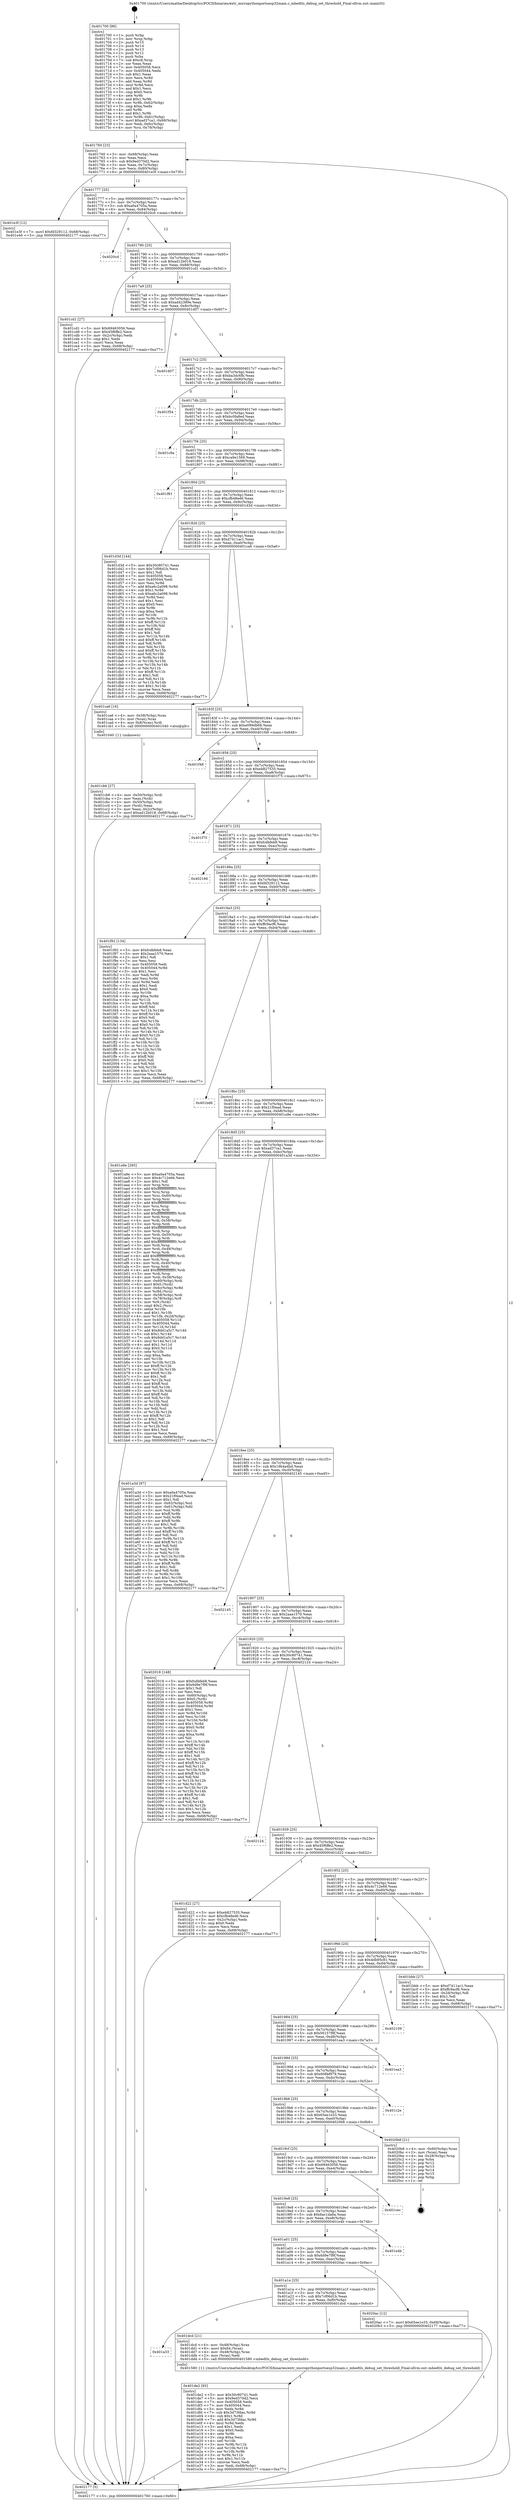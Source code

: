 digraph "0x401700" {
  label = "0x401700 (/mnt/c/Users/mathe/Desktop/tcc/POCII/binaries/extr_micropythonportsesp32main.c_mbedtls_debug_set_threshold_Final-ollvm.out::main(0))"
  labelloc = "t"
  node[shape=record]

  Entry [label="",width=0.3,height=0.3,shape=circle,fillcolor=black,style=filled]
  "0x401760" [label="{
     0x401760 [23]\l
     | [instrs]\l
     &nbsp;&nbsp;0x401760 \<+3\>: mov -0x68(%rbp),%eax\l
     &nbsp;&nbsp;0x401763 \<+2\>: mov %eax,%ecx\l
     &nbsp;&nbsp;0x401765 \<+6\>: sub $0x9ed370d2,%ecx\l
     &nbsp;&nbsp;0x40176b \<+3\>: mov %eax,-0x7c(%rbp)\l
     &nbsp;&nbsp;0x40176e \<+3\>: mov %ecx,-0x80(%rbp)\l
     &nbsp;&nbsp;0x401771 \<+6\>: je 0000000000401e3f \<main+0x73f\>\l
  }"]
  "0x401e3f" [label="{
     0x401e3f [12]\l
     | [instrs]\l
     &nbsp;&nbsp;0x401e3f \<+7\>: movl $0xfd329112,-0x68(%rbp)\l
     &nbsp;&nbsp;0x401e46 \<+5\>: jmp 0000000000402177 \<main+0xa77\>\l
  }"]
  "0x401777" [label="{
     0x401777 [25]\l
     | [instrs]\l
     &nbsp;&nbsp;0x401777 \<+5\>: jmp 000000000040177c \<main+0x7c\>\l
     &nbsp;&nbsp;0x40177c \<+3\>: mov -0x7c(%rbp),%eax\l
     &nbsp;&nbsp;0x40177f \<+5\>: sub $0xa0a4705a,%eax\l
     &nbsp;&nbsp;0x401784 \<+6\>: mov %eax,-0x84(%rbp)\l
     &nbsp;&nbsp;0x40178a \<+6\>: je 00000000004020cd \<main+0x9cd\>\l
  }"]
  Exit [label="",width=0.3,height=0.3,shape=circle,fillcolor=black,style=filled,peripheries=2]
  "0x4020cd" [label="{
     0x4020cd\l
  }", style=dashed]
  "0x401790" [label="{
     0x401790 [25]\l
     | [instrs]\l
     &nbsp;&nbsp;0x401790 \<+5\>: jmp 0000000000401795 \<main+0x95\>\l
     &nbsp;&nbsp;0x401795 \<+3\>: mov -0x7c(%rbp),%eax\l
     &nbsp;&nbsp;0x401798 \<+5\>: sub $0xad12b018,%eax\l
     &nbsp;&nbsp;0x40179d \<+6\>: mov %eax,-0x88(%rbp)\l
     &nbsp;&nbsp;0x4017a3 \<+6\>: je 0000000000401cd1 \<main+0x5d1\>\l
  }"]
  "0x401de2" [label="{
     0x401de2 [93]\l
     | [instrs]\l
     &nbsp;&nbsp;0x401de2 \<+5\>: mov $0x30c80741,%edi\l
     &nbsp;&nbsp;0x401de7 \<+5\>: mov $0x9ed370d2,%ecx\l
     &nbsp;&nbsp;0x401dec \<+7\>: mov 0x405058,%edx\l
     &nbsp;&nbsp;0x401df3 \<+7\>: mov 0x405044,%esi\l
     &nbsp;&nbsp;0x401dfa \<+3\>: mov %edx,%r8d\l
     &nbsp;&nbsp;0x401dfd \<+7\>: sub $0x3d73fdac,%r8d\l
     &nbsp;&nbsp;0x401e04 \<+4\>: sub $0x1,%r8d\l
     &nbsp;&nbsp;0x401e08 \<+7\>: add $0x3d73fdac,%r8d\l
     &nbsp;&nbsp;0x401e0f \<+4\>: imul %r8d,%edx\l
     &nbsp;&nbsp;0x401e13 \<+3\>: and $0x1,%edx\l
     &nbsp;&nbsp;0x401e16 \<+3\>: cmp $0x0,%edx\l
     &nbsp;&nbsp;0x401e19 \<+4\>: sete %r9b\l
     &nbsp;&nbsp;0x401e1d \<+3\>: cmp $0xa,%esi\l
     &nbsp;&nbsp;0x401e20 \<+4\>: setl %r10b\l
     &nbsp;&nbsp;0x401e24 \<+3\>: mov %r9b,%r11b\l
     &nbsp;&nbsp;0x401e27 \<+3\>: and %r10b,%r11b\l
     &nbsp;&nbsp;0x401e2a \<+3\>: xor %r10b,%r9b\l
     &nbsp;&nbsp;0x401e2d \<+3\>: or %r9b,%r11b\l
     &nbsp;&nbsp;0x401e30 \<+4\>: test $0x1,%r11b\l
     &nbsp;&nbsp;0x401e34 \<+3\>: cmovne %ecx,%edi\l
     &nbsp;&nbsp;0x401e37 \<+3\>: mov %edi,-0x68(%rbp)\l
     &nbsp;&nbsp;0x401e3a \<+5\>: jmp 0000000000402177 \<main+0xa77\>\l
  }"]
  "0x401cd1" [label="{
     0x401cd1 [27]\l
     | [instrs]\l
     &nbsp;&nbsp;0x401cd1 \<+5\>: mov $0x69463056,%eax\l
     &nbsp;&nbsp;0x401cd6 \<+5\>: mov $0x45f6ffe2,%ecx\l
     &nbsp;&nbsp;0x401cdb \<+3\>: mov -0x2c(%rbp),%edx\l
     &nbsp;&nbsp;0x401cde \<+3\>: cmp $0x1,%edx\l
     &nbsp;&nbsp;0x401ce1 \<+3\>: cmovl %ecx,%eax\l
     &nbsp;&nbsp;0x401ce4 \<+3\>: mov %eax,-0x68(%rbp)\l
     &nbsp;&nbsp;0x401ce7 \<+5\>: jmp 0000000000402177 \<main+0xa77\>\l
  }"]
  "0x4017a9" [label="{
     0x4017a9 [25]\l
     | [instrs]\l
     &nbsp;&nbsp;0x4017a9 \<+5\>: jmp 00000000004017ae \<main+0xae\>\l
     &nbsp;&nbsp;0x4017ae \<+3\>: mov -0x7c(%rbp),%eax\l
     &nbsp;&nbsp;0x4017b1 \<+5\>: sub $0xad42389e,%eax\l
     &nbsp;&nbsp;0x4017b6 \<+6\>: mov %eax,-0x8c(%rbp)\l
     &nbsp;&nbsp;0x4017bc \<+6\>: je 0000000000401d07 \<main+0x607\>\l
  }"]
  "0x401a33" [label="{
     0x401a33\l
  }", style=dashed]
  "0x401d07" [label="{
     0x401d07\l
  }", style=dashed]
  "0x4017c2" [label="{
     0x4017c2 [25]\l
     | [instrs]\l
     &nbsp;&nbsp;0x4017c2 \<+5\>: jmp 00000000004017c7 \<main+0xc7\>\l
     &nbsp;&nbsp;0x4017c7 \<+3\>: mov -0x7c(%rbp),%eax\l
     &nbsp;&nbsp;0x4017ca \<+5\>: sub $0xba3dc6fb,%eax\l
     &nbsp;&nbsp;0x4017cf \<+6\>: mov %eax,-0x90(%rbp)\l
     &nbsp;&nbsp;0x4017d5 \<+6\>: je 0000000000401f54 \<main+0x854\>\l
  }"]
  "0x401dcd" [label="{
     0x401dcd [21]\l
     | [instrs]\l
     &nbsp;&nbsp;0x401dcd \<+4\>: mov -0x48(%rbp),%rax\l
     &nbsp;&nbsp;0x401dd1 \<+6\>: movl $0x64,(%rax)\l
     &nbsp;&nbsp;0x401dd7 \<+4\>: mov -0x48(%rbp),%rax\l
     &nbsp;&nbsp;0x401ddb \<+2\>: mov (%rax),%edi\l
     &nbsp;&nbsp;0x401ddd \<+5\>: call 0000000000401580 \<mbedtls_debug_set_threshold\>\l
     | [calls]\l
     &nbsp;&nbsp;0x401580 \{1\} (/mnt/c/Users/mathe/Desktop/tcc/POCII/binaries/extr_micropythonportsesp32main.c_mbedtls_debug_set_threshold_Final-ollvm.out::mbedtls_debug_set_threshold)\l
  }"]
  "0x401f54" [label="{
     0x401f54\l
  }", style=dashed]
  "0x4017db" [label="{
     0x4017db [25]\l
     | [instrs]\l
     &nbsp;&nbsp;0x4017db \<+5\>: jmp 00000000004017e0 \<main+0xe0\>\l
     &nbsp;&nbsp;0x4017e0 \<+3\>: mov -0x7c(%rbp),%eax\l
     &nbsp;&nbsp;0x4017e3 \<+5\>: sub $0xbc0fa8ed,%eax\l
     &nbsp;&nbsp;0x4017e8 \<+6\>: mov %eax,-0x94(%rbp)\l
     &nbsp;&nbsp;0x4017ee \<+6\>: je 0000000000401c9a \<main+0x59a\>\l
  }"]
  "0x401a1a" [label="{
     0x401a1a [25]\l
     | [instrs]\l
     &nbsp;&nbsp;0x401a1a \<+5\>: jmp 0000000000401a1f \<main+0x31f\>\l
     &nbsp;&nbsp;0x401a1f \<+3\>: mov -0x7c(%rbp),%eax\l
     &nbsp;&nbsp;0x401a22 \<+5\>: sub $0x7cf06d1b,%eax\l
     &nbsp;&nbsp;0x401a27 \<+6\>: mov %eax,-0xf0(%rbp)\l
     &nbsp;&nbsp;0x401a2d \<+6\>: je 0000000000401dcd \<main+0x6cd\>\l
  }"]
  "0x401c9a" [label="{
     0x401c9a\l
  }", style=dashed]
  "0x4017f4" [label="{
     0x4017f4 [25]\l
     | [instrs]\l
     &nbsp;&nbsp;0x4017f4 \<+5\>: jmp 00000000004017f9 \<main+0xf9\>\l
     &nbsp;&nbsp;0x4017f9 \<+3\>: mov -0x7c(%rbp),%eax\l
     &nbsp;&nbsp;0x4017fc \<+5\>: sub $0xca9e1569,%eax\l
     &nbsp;&nbsp;0x401801 \<+6\>: mov %eax,-0x98(%rbp)\l
     &nbsp;&nbsp;0x401807 \<+6\>: je 0000000000401f81 \<main+0x881\>\l
  }"]
  "0x4020ac" [label="{
     0x4020ac [12]\l
     | [instrs]\l
     &nbsp;&nbsp;0x4020ac \<+7\>: movl $0x65ee1e33,-0x68(%rbp)\l
     &nbsp;&nbsp;0x4020b3 \<+5\>: jmp 0000000000402177 \<main+0xa77\>\l
  }"]
  "0x401f81" [label="{
     0x401f81\l
  }", style=dashed]
  "0x40180d" [label="{
     0x40180d [25]\l
     | [instrs]\l
     &nbsp;&nbsp;0x40180d \<+5\>: jmp 0000000000401812 \<main+0x112\>\l
     &nbsp;&nbsp;0x401812 \<+3\>: mov -0x7c(%rbp),%eax\l
     &nbsp;&nbsp;0x401815 \<+5\>: sub $0xcfb48ed6,%eax\l
     &nbsp;&nbsp;0x40181a \<+6\>: mov %eax,-0x9c(%rbp)\l
     &nbsp;&nbsp;0x401820 \<+6\>: je 0000000000401d3d \<main+0x63d\>\l
  }"]
  "0x401a01" [label="{
     0x401a01 [25]\l
     | [instrs]\l
     &nbsp;&nbsp;0x401a01 \<+5\>: jmp 0000000000401a06 \<main+0x306\>\l
     &nbsp;&nbsp;0x401a06 \<+3\>: mov -0x7c(%rbp),%eax\l
     &nbsp;&nbsp;0x401a09 \<+5\>: sub $0x6d9e7f9f,%eax\l
     &nbsp;&nbsp;0x401a0e \<+6\>: mov %eax,-0xec(%rbp)\l
     &nbsp;&nbsp;0x401a14 \<+6\>: je 00000000004020ac \<main+0x9ac\>\l
  }"]
  "0x401d3d" [label="{
     0x401d3d [144]\l
     | [instrs]\l
     &nbsp;&nbsp;0x401d3d \<+5\>: mov $0x30c80741,%eax\l
     &nbsp;&nbsp;0x401d42 \<+5\>: mov $0x7cf06d1b,%ecx\l
     &nbsp;&nbsp;0x401d47 \<+2\>: mov $0x1,%dl\l
     &nbsp;&nbsp;0x401d49 \<+7\>: mov 0x405058,%esi\l
     &nbsp;&nbsp;0x401d50 \<+7\>: mov 0x405044,%edi\l
     &nbsp;&nbsp;0x401d57 \<+3\>: mov %esi,%r8d\l
     &nbsp;&nbsp;0x401d5a \<+7\>: add $0xa6c2a098,%r8d\l
     &nbsp;&nbsp;0x401d61 \<+4\>: sub $0x1,%r8d\l
     &nbsp;&nbsp;0x401d65 \<+7\>: sub $0xa6c2a098,%r8d\l
     &nbsp;&nbsp;0x401d6c \<+4\>: imul %r8d,%esi\l
     &nbsp;&nbsp;0x401d70 \<+3\>: and $0x1,%esi\l
     &nbsp;&nbsp;0x401d73 \<+3\>: cmp $0x0,%esi\l
     &nbsp;&nbsp;0x401d76 \<+4\>: sete %r9b\l
     &nbsp;&nbsp;0x401d7a \<+3\>: cmp $0xa,%edi\l
     &nbsp;&nbsp;0x401d7d \<+4\>: setl %r10b\l
     &nbsp;&nbsp;0x401d81 \<+3\>: mov %r9b,%r11b\l
     &nbsp;&nbsp;0x401d84 \<+4\>: xor $0xff,%r11b\l
     &nbsp;&nbsp;0x401d88 \<+3\>: mov %r10b,%bl\l
     &nbsp;&nbsp;0x401d8b \<+3\>: xor $0xff,%bl\l
     &nbsp;&nbsp;0x401d8e \<+3\>: xor $0x1,%dl\l
     &nbsp;&nbsp;0x401d91 \<+3\>: mov %r11b,%r14b\l
     &nbsp;&nbsp;0x401d94 \<+4\>: and $0xff,%r14b\l
     &nbsp;&nbsp;0x401d98 \<+3\>: and %dl,%r9b\l
     &nbsp;&nbsp;0x401d9b \<+3\>: mov %bl,%r15b\l
     &nbsp;&nbsp;0x401d9e \<+4\>: and $0xff,%r15b\l
     &nbsp;&nbsp;0x401da2 \<+3\>: and %dl,%r10b\l
     &nbsp;&nbsp;0x401da5 \<+3\>: or %r9b,%r14b\l
     &nbsp;&nbsp;0x401da8 \<+3\>: or %r10b,%r15b\l
     &nbsp;&nbsp;0x401dab \<+3\>: xor %r15b,%r14b\l
     &nbsp;&nbsp;0x401dae \<+3\>: or %bl,%r11b\l
     &nbsp;&nbsp;0x401db1 \<+4\>: xor $0xff,%r11b\l
     &nbsp;&nbsp;0x401db5 \<+3\>: or $0x1,%dl\l
     &nbsp;&nbsp;0x401db8 \<+3\>: and %dl,%r11b\l
     &nbsp;&nbsp;0x401dbb \<+3\>: or %r11b,%r14b\l
     &nbsp;&nbsp;0x401dbe \<+4\>: test $0x1,%r14b\l
     &nbsp;&nbsp;0x401dc2 \<+3\>: cmovne %ecx,%eax\l
     &nbsp;&nbsp;0x401dc5 \<+3\>: mov %eax,-0x68(%rbp)\l
     &nbsp;&nbsp;0x401dc8 \<+5\>: jmp 0000000000402177 \<main+0xa77\>\l
  }"]
  "0x401826" [label="{
     0x401826 [25]\l
     | [instrs]\l
     &nbsp;&nbsp;0x401826 \<+5\>: jmp 000000000040182b \<main+0x12b\>\l
     &nbsp;&nbsp;0x40182b \<+3\>: mov -0x7c(%rbp),%eax\l
     &nbsp;&nbsp;0x40182e \<+5\>: sub $0xd7411ac1,%eax\l
     &nbsp;&nbsp;0x401833 \<+6\>: mov %eax,-0xa0(%rbp)\l
     &nbsp;&nbsp;0x401839 \<+6\>: je 0000000000401ca6 \<main+0x5a6\>\l
  }"]
  "0x401e4b" [label="{
     0x401e4b\l
  }", style=dashed]
  "0x401ca6" [label="{
     0x401ca6 [16]\l
     | [instrs]\l
     &nbsp;&nbsp;0x401ca6 \<+4\>: mov -0x58(%rbp),%rax\l
     &nbsp;&nbsp;0x401caa \<+3\>: mov (%rax),%rax\l
     &nbsp;&nbsp;0x401cad \<+4\>: mov 0x8(%rax),%rdi\l
     &nbsp;&nbsp;0x401cb1 \<+5\>: call 0000000000401040 \<atoi@plt\>\l
     | [calls]\l
     &nbsp;&nbsp;0x401040 \{1\} (unknown)\l
  }"]
  "0x40183f" [label="{
     0x40183f [25]\l
     | [instrs]\l
     &nbsp;&nbsp;0x40183f \<+5\>: jmp 0000000000401844 \<main+0x144\>\l
     &nbsp;&nbsp;0x401844 \<+3\>: mov -0x7c(%rbp),%eax\l
     &nbsp;&nbsp;0x401847 \<+5\>: sub $0xe099db68,%eax\l
     &nbsp;&nbsp;0x40184c \<+6\>: mov %eax,-0xa4(%rbp)\l
     &nbsp;&nbsp;0x401852 \<+6\>: je 0000000000401f48 \<main+0x848\>\l
  }"]
  "0x4019e8" [label="{
     0x4019e8 [25]\l
     | [instrs]\l
     &nbsp;&nbsp;0x4019e8 \<+5\>: jmp 00000000004019ed \<main+0x2ed\>\l
     &nbsp;&nbsp;0x4019ed \<+3\>: mov -0x7c(%rbp),%eax\l
     &nbsp;&nbsp;0x4019f0 \<+5\>: sub $0x6ac1da6a,%eax\l
     &nbsp;&nbsp;0x4019f5 \<+6\>: mov %eax,-0xe8(%rbp)\l
     &nbsp;&nbsp;0x4019fb \<+6\>: je 0000000000401e4b \<main+0x74b\>\l
  }"]
  "0x401f48" [label="{
     0x401f48\l
  }", style=dashed]
  "0x401858" [label="{
     0x401858 [25]\l
     | [instrs]\l
     &nbsp;&nbsp;0x401858 \<+5\>: jmp 000000000040185d \<main+0x15d\>\l
     &nbsp;&nbsp;0x40185d \<+3\>: mov -0x7c(%rbp),%eax\l
     &nbsp;&nbsp;0x401860 \<+5\>: sub $0xeb827535,%eax\l
     &nbsp;&nbsp;0x401865 \<+6\>: mov %eax,-0xa8(%rbp)\l
     &nbsp;&nbsp;0x40186b \<+6\>: je 0000000000401f75 \<main+0x875\>\l
  }"]
  "0x401cec" [label="{
     0x401cec\l
  }", style=dashed]
  "0x401f75" [label="{
     0x401f75\l
  }", style=dashed]
  "0x401871" [label="{
     0x401871 [25]\l
     | [instrs]\l
     &nbsp;&nbsp;0x401871 \<+5\>: jmp 0000000000401876 \<main+0x176\>\l
     &nbsp;&nbsp;0x401876 \<+3\>: mov -0x7c(%rbp),%eax\l
     &nbsp;&nbsp;0x401879 \<+5\>: sub $0xfcdbfeb8,%eax\l
     &nbsp;&nbsp;0x40187e \<+6\>: mov %eax,-0xac(%rbp)\l
     &nbsp;&nbsp;0x401884 \<+6\>: je 0000000000402166 \<main+0xa66\>\l
  }"]
  "0x4019cf" [label="{
     0x4019cf [25]\l
     | [instrs]\l
     &nbsp;&nbsp;0x4019cf \<+5\>: jmp 00000000004019d4 \<main+0x2d4\>\l
     &nbsp;&nbsp;0x4019d4 \<+3\>: mov -0x7c(%rbp),%eax\l
     &nbsp;&nbsp;0x4019d7 \<+5\>: sub $0x69463056,%eax\l
     &nbsp;&nbsp;0x4019dc \<+6\>: mov %eax,-0xe4(%rbp)\l
     &nbsp;&nbsp;0x4019e2 \<+6\>: je 0000000000401cec \<main+0x5ec\>\l
  }"]
  "0x402166" [label="{
     0x402166\l
  }", style=dashed]
  "0x40188a" [label="{
     0x40188a [25]\l
     | [instrs]\l
     &nbsp;&nbsp;0x40188a \<+5\>: jmp 000000000040188f \<main+0x18f\>\l
     &nbsp;&nbsp;0x40188f \<+3\>: mov -0x7c(%rbp),%eax\l
     &nbsp;&nbsp;0x401892 \<+5\>: sub $0xfd329112,%eax\l
     &nbsp;&nbsp;0x401897 \<+6\>: mov %eax,-0xb0(%rbp)\l
     &nbsp;&nbsp;0x40189d \<+6\>: je 0000000000401f92 \<main+0x892\>\l
  }"]
  "0x4020b8" [label="{
     0x4020b8 [21]\l
     | [instrs]\l
     &nbsp;&nbsp;0x4020b8 \<+4\>: mov -0x60(%rbp),%rax\l
     &nbsp;&nbsp;0x4020bc \<+2\>: mov (%rax),%eax\l
     &nbsp;&nbsp;0x4020be \<+4\>: lea -0x28(%rbp),%rsp\l
     &nbsp;&nbsp;0x4020c2 \<+1\>: pop %rbx\l
     &nbsp;&nbsp;0x4020c3 \<+2\>: pop %r12\l
     &nbsp;&nbsp;0x4020c5 \<+2\>: pop %r13\l
     &nbsp;&nbsp;0x4020c7 \<+2\>: pop %r14\l
     &nbsp;&nbsp;0x4020c9 \<+2\>: pop %r15\l
     &nbsp;&nbsp;0x4020cb \<+1\>: pop %rbp\l
     &nbsp;&nbsp;0x4020cc \<+1\>: ret\l
  }"]
  "0x401f92" [label="{
     0x401f92 [134]\l
     | [instrs]\l
     &nbsp;&nbsp;0x401f92 \<+5\>: mov $0xfcdbfeb8,%eax\l
     &nbsp;&nbsp;0x401f97 \<+5\>: mov $0x2aaa1570,%ecx\l
     &nbsp;&nbsp;0x401f9c \<+2\>: mov $0x1,%dl\l
     &nbsp;&nbsp;0x401f9e \<+2\>: xor %esi,%esi\l
     &nbsp;&nbsp;0x401fa0 \<+7\>: mov 0x405058,%edi\l
     &nbsp;&nbsp;0x401fa7 \<+8\>: mov 0x405044,%r8d\l
     &nbsp;&nbsp;0x401faf \<+3\>: sub $0x1,%esi\l
     &nbsp;&nbsp;0x401fb2 \<+3\>: mov %edi,%r9d\l
     &nbsp;&nbsp;0x401fb5 \<+3\>: add %esi,%r9d\l
     &nbsp;&nbsp;0x401fb8 \<+4\>: imul %r9d,%edi\l
     &nbsp;&nbsp;0x401fbc \<+3\>: and $0x1,%edi\l
     &nbsp;&nbsp;0x401fbf \<+3\>: cmp $0x0,%edi\l
     &nbsp;&nbsp;0x401fc2 \<+4\>: sete %r10b\l
     &nbsp;&nbsp;0x401fc6 \<+4\>: cmp $0xa,%r8d\l
     &nbsp;&nbsp;0x401fca \<+4\>: setl %r11b\l
     &nbsp;&nbsp;0x401fce \<+3\>: mov %r10b,%bl\l
     &nbsp;&nbsp;0x401fd1 \<+3\>: xor $0xff,%bl\l
     &nbsp;&nbsp;0x401fd4 \<+3\>: mov %r11b,%r14b\l
     &nbsp;&nbsp;0x401fd7 \<+4\>: xor $0xff,%r14b\l
     &nbsp;&nbsp;0x401fdb \<+3\>: xor $0x0,%dl\l
     &nbsp;&nbsp;0x401fde \<+3\>: mov %bl,%r15b\l
     &nbsp;&nbsp;0x401fe1 \<+4\>: and $0x0,%r15b\l
     &nbsp;&nbsp;0x401fe5 \<+3\>: and %dl,%r10b\l
     &nbsp;&nbsp;0x401fe8 \<+3\>: mov %r14b,%r12b\l
     &nbsp;&nbsp;0x401feb \<+4\>: and $0x0,%r12b\l
     &nbsp;&nbsp;0x401fef \<+3\>: and %dl,%r11b\l
     &nbsp;&nbsp;0x401ff2 \<+3\>: or %r10b,%r15b\l
     &nbsp;&nbsp;0x401ff5 \<+3\>: or %r11b,%r12b\l
     &nbsp;&nbsp;0x401ff8 \<+3\>: xor %r12b,%r15b\l
     &nbsp;&nbsp;0x401ffb \<+3\>: or %r14b,%bl\l
     &nbsp;&nbsp;0x401ffe \<+3\>: xor $0xff,%bl\l
     &nbsp;&nbsp;0x402001 \<+3\>: or $0x0,%dl\l
     &nbsp;&nbsp;0x402004 \<+2\>: and %dl,%bl\l
     &nbsp;&nbsp;0x402006 \<+3\>: or %bl,%r15b\l
     &nbsp;&nbsp;0x402009 \<+4\>: test $0x1,%r15b\l
     &nbsp;&nbsp;0x40200d \<+3\>: cmovne %ecx,%eax\l
     &nbsp;&nbsp;0x402010 \<+3\>: mov %eax,-0x68(%rbp)\l
     &nbsp;&nbsp;0x402013 \<+5\>: jmp 0000000000402177 \<main+0xa77\>\l
  }"]
  "0x4018a3" [label="{
     0x4018a3 [25]\l
     | [instrs]\l
     &nbsp;&nbsp;0x4018a3 \<+5\>: jmp 00000000004018a8 \<main+0x1a8\>\l
     &nbsp;&nbsp;0x4018a8 \<+3\>: mov -0x7c(%rbp),%eax\l
     &nbsp;&nbsp;0x4018ab \<+5\>: sub $0xffc9acf6,%eax\l
     &nbsp;&nbsp;0x4018b0 \<+6\>: mov %eax,-0xb4(%rbp)\l
     &nbsp;&nbsp;0x4018b6 \<+6\>: je 0000000000401bd6 \<main+0x4d6\>\l
  }"]
  "0x4019b6" [label="{
     0x4019b6 [25]\l
     | [instrs]\l
     &nbsp;&nbsp;0x4019b6 \<+5\>: jmp 00000000004019bb \<main+0x2bb\>\l
     &nbsp;&nbsp;0x4019bb \<+3\>: mov -0x7c(%rbp),%eax\l
     &nbsp;&nbsp;0x4019be \<+5\>: sub $0x65ee1e33,%eax\l
     &nbsp;&nbsp;0x4019c3 \<+6\>: mov %eax,-0xe0(%rbp)\l
     &nbsp;&nbsp;0x4019c9 \<+6\>: je 00000000004020b8 \<main+0x9b8\>\l
  }"]
  "0x401bd6" [label="{
     0x401bd6\l
  }", style=dashed]
  "0x4018bc" [label="{
     0x4018bc [25]\l
     | [instrs]\l
     &nbsp;&nbsp;0x4018bc \<+5\>: jmp 00000000004018c1 \<main+0x1c1\>\l
     &nbsp;&nbsp;0x4018c1 \<+3\>: mov -0x7c(%rbp),%eax\l
     &nbsp;&nbsp;0x4018c4 \<+5\>: sub $0x21f0ead,%eax\l
     &nbsp;&nbsp;0x4018c9 \<+6\>: mov %eax,-0xb8(%rbp)\l
     &nbsp;&nbsp;0x4018cf \<+6\>: je 0000000000401a9e \<main+0x39e\>\l
  }"]
  "0x401c2e" [label="{
     0x401c2e\l
  }", style=dashed]
  "0x401a9e" [label="{
     0x401a9e [285]\l
     | [instrs]\l
     &nbsp;&nbsp;0x401a9e \<+5\>: mov $0xa0a4705a,%eax\l
     &nbsp;&nbsp;0x401aa3 \<+5\>: mov $0x4c712e66,%ecx\l
     &nbsp;&nbsp;0x401aa8 \<+2\>: mov $0x1,%dl\l
     &nbsp;&nbsp;0x401aaa \<+3\>: mov %rsp,%rsi\l
     &nbsp;&nbsp;0x401aad \<+4\>: add $0xfffffffffffffff0,%rsi\l
     &nbsp;&nbsp;0x401ab1 \<+3\>: mov %rsi,%rsp\l
     &nbsp;&nbsp;0x401ab4 \<+4\>: mov %rsi,-0x60(%rbp)\l
     &nbsp;&nbsp;0x401ab8 \<+3\>: mov %rsp,%rsi\l
     &nbsp;&nbsp;0x401abb \<+4\>: add $0xfffffffffffffff0,%rsi\l
     &nbsp;&nbsp;0x401abf \<+3\>: mov %rsi,%rsp\l
     &nbsp;&nbsp;0x401ac2 \<+3\>: mov %rsp,%rdi\l
     &nbsp;&nbsp;0x401ac5 \<+4\>: add $0xfffffffffffffff0,%rdi\l
     &nbsp;&nbsp;0x401ac9 \<+3\>: mov %rdi,%rsp\l
     &nbsp;&nbsp;0x401acc \<+4\>: mov %rdi,-0x58(%rbp)\l
     &nbsp;&nbsp;0x401ad0 \<+3\>: mov %rsp,%rdi\l
     &nbsp;&nbsp;0x401ad3 \<+4\>: add $0xfffffffffffffff0,%rdi\l
     &nbsp;&nbsp;0x401ad7 \<+3\>: mov %rdi,%rsp\l
     &nbsp;&nbsp;0x401ada \<+4\>: mov %rdi,-0x50(%rbp)\l
     &nbsp;&nbsp;0x401ade \<+3\>: mov %rsp,%rdi\l
     &nbsp;&nbsp;0x401ae1 \<+4\>: add $0xfffffffffffffff0,%rdi\l
     &nbsp;&nbsp;0x401ae5 \<+3\>: mov %rdi,%rsp\l
     &nbsp;&nbsp;0x401ae8 \<+4\>: mov %rdi,-0x48(%rbp)\l
     &nbsp;&nbsp;0x401aec \<+3\>: mov %rsp,%rdi\l
     &nbsp;&nbsp;0x401aef \<+4\>: add $0xfffffffffffffff0,%rdi\l
     &nbsp;&nbsp;0x401af3 \<+3\>: mov %rdi,%rsp\l
     &nbsp;&nbsp;0x401af6 \<+4\>: mov %rdi,-0x40(%rbp)\l
     &nbsp;&nbsp;0x401afa \<+3\>: mov %rsp,%rdi\l
     &nbsp;&nbsp;0x401afd \<+4\>: add $0xfffffffffffffff0,%rdi\l
     &nbsp;&nbsp;0x401b01 \<+3\>: mov %rdi,%rsp\l
     &nbsp;&nbsp;0x401b04 \<+4\>: mov %rdi,-0x38(%rbp)\l
     &nbsp;&nbsp;0x401b08 \<+4\>: mov -0x60(%rbp),%rdi\l
     &nbsp;&nbsp;0x401b0c \<+6\>: movl $0x0,(%rdi)\l
     &nbsp;&nbsp;0x401b12 \<+4\>: mov -0x6c(%rbp),%r8d\l
     &nbsp;&nbsp;0x401b16 \<+3\>: mov %r8d,(%rsi)\l
     &nbsp;&nbsp;0x401b19 \<+4\>: mov -0x58(%rbp),%rdi\l
     &nbsp;&nbsp;0x401b1d \<+4\>: mov -0x78(%rbp),%r9\l
     &nbsp;&nbsp;0x401b21 \<+3\>: mov %r9,(%rdi)\l
     &nbsp;&nbsp;0x401b24 \<+3\>: cmpl $0x2,(%rsi)\l
     &nbsp;&nbsp;0x401b27 \<+4\>: setne %r10b\l
     &nbsp;&nbsp;0x401b2b \<+4\>: and $0x1,%r10b\l
     &nbsp;&nbsp;0x401b2f \<+4\>: mov %r10b,-0x2d(%rbp)\l
     &nbsp;&nbsp;0x401b33 \<+8\>: mov 0x405058,%r11d\l
     &nbsp;&nbsp;0x401b3b \<+7\>: mov 0x405044,%ebx\l
     &nbsp;&nbsp;0x401b42 \<+3\>: mov %r11d,%r14d\l
     &nbsp;&nbsp;0x401b45 \<+7\>: add $0x8dd1a5c7,%r14d\l
     &nbsp;&nbsp;0x401b4c \<+4\>: sub $0x1,%r14d\l
     &nbsp;&nbsp;0x401b50 \<+7\>: sub $0x8dd1a5c7,%r14d\l
     &nbsp;&nbsp;0x401b57 \<+4\>: imul %r14d,%r11d\l
     &nbsp;&nbsp;0x401b5b \<+4\>: and $0x1,%r11d\l
     &nbsp;&nbsp;0x401b5f \<+4\>: cmp $0x0,%r11d\l
     &nbsp;&nbsp;0x401b63 \<+4\>: sete %r10b\l
     &nbsp;&nbsp;0x401b67 \<+3\>: cmp $0xa,%ebx\l
     &nbsp;&nbsp;0x401b6a \<+4\>: setl %r15b\l
     &nbsp;&nbsp;0x401b6e \<+3\>: mov %r10b,%r12b\l
     &nbsp;&nbsp;0x401b71 \<+4\>: xor $0xff,%r12b\l
     &nbsp;&nbsp;0x401b75 \<+3\>: mov %r15b,%r13b\l
     &nbsp;&nbsp;0x401b78 \<+4\>: xor $0xff,%r13b\l
     &nbsp;&nbsp;0x401b7c \<+3\>: xor $0x1,%dl\l
     &nbsp;&nbsp;0x401b7f \<+3\>: mov %r12b,%sil\l
     &nbsp;&nbsp;0x401b82 \<+4\>: and $0xff,%sil\l
     &nbsp;&nbsp;0x401b86 \<+3\>: and %dl,%r10b\l
     &nbsp;&nbsp;0x401b89 \<+3\>: mov %r13b,%dil\l
     &nbsp;&nbsp;0x401b8c \<+4\>: and $0xff,%dil\l
     &nbsp;&nbsp;0x401b90 \<+3\>: and %dl,%r15b\l
     &nbsp;&nbsp;0x401b93 \<+3\>: or %r10b,%sil\l
     &nbsp;&nbsp;0x401b96 \<+3\>: or %r15b,%dil\l
     &nbsp;&nbsp;0x401b99 \<+3\>: xor %dil,%sil\l
     &nbsp;&nbsp;0x401b9c \<+3\>: or %r13b,%r12b\l
     &nbsp;&nbsp;0x401b9f \<+4\>: xor $0xff,%r12b\l
     &nbsp;&nbsp;0x401ba3 \<+3\>: or $0x1,%dl\l
     &nbsp;&nbsp;0x401ba6 \<+3\>: and %dl,%r12b\l
     &nbsp;&nbsp;0x401ba9 \<+3\>: or %r12b,%sil\l
     &nbsp;&nbsp;0x401bac \<+4\>: test $0x1,%sil\l
     &nbsp;&nbsp;0x401bb0 \<+3\>: cmovne %ecx,%eax\l
     &nbsp;&nbsp;0x401bb3 \<+3\>: mov %eax,-0x68(%rbp)\l
     &nbsp;&nbsp;0x401bb6 \<+5\>: jmp 0000000000402177 \<main+0xa77\>\l
  }"]
  "0x4018d5" [label="{
     0x4018d5 [25]\l
     | [instrs]\l
     &nbsp;&nbsp;0x4018d5 \<+5\>: jmp 00000000004018da \<main+0x1da\>\l
     &nbsp;&nbsp;0x4018da \<+3\>: mov -0x7c(%rbp),%eax\l
     &nbsp;&nbsp;0x4018dd \<+5\>: sub $0xad37ca1,%eax\l
     &nbsp;&nbsp;0x4018e2 \<+6\>: mov %eax,-0xbc(%rbp)\l
     &nbsp;&nbsp;0x4018e8 \<+6\>: je 0000000000401a3d \<main+0x33d\>\l
  }"]
  "0x40199d" [label="{
     0x40199d [25]\l
     | [instrs]\l
     &nbsp;&nbsp;0x40199d \<+5\>: jmp 00000000004019a2 \<main+0x2a2\>\l
     &nbsp;&nbsp;0x4019a2 \<+3\>: mov -0x7c(%rbp),%eax\l
     &nbsp;&nbsp;0x4019a5 \<+5\>: sub $0x608bf979,%eax\l
     &nbsp;&nbsp;0x4019aa \<+6\>: mov %eax,-0xdc(%rbp)\l
     &nbsp;&nbsp;0x4019b0 \<+6\>: je 0000000000401c2e \<main+0x52e\>\l
  }"]
  "0x401a3d" [label="{
     0x401a3d [97]\l
     | [instrs]\l
     &nbsp;&nbsp;0x401a3d \<+5\>: mov $0xa0a4705a,%eax\l
     &nbsp;&nbsp;0x401a42 \<+5\>: mov $0x21f0ead,%ecx\l
     &nbsp;&nbsp;0x401a47 \<+2\>: mov $0x1,%dl\l
     &nbsp;&nbsp;0x401a49 \<+4\>: mov -0x62(%rbp),%sil\l
     &nbsp;&nbsp;0x401a4d \<+4\>: mov -0x61(%rbp),%dil\l
     &nbsp;&nbsp;0x401a51 \<+3\>: mov %sil,%r8b\l
     &nbsp;&nbsp;0x401a54 \<+4\>: xor $0xff,%r8b\l
     &nbsp;&nbsp;0x401a58 \<+3\>: mov %dil,%r9b\l
     &nbsp;&nbsp;0x401a5b \<+4\>: xor $0xff,%r9b\l
     &nbsp;&nbsp;0x401a5f \<+3\>: xor $0x1,%dl\l
     &nbsp;&nbsp;0x401a62 \<+3\>: mov %r8b,%r10b\l
     &nbsp;&nbsp;0x401a65 \<+4\>: and $0xff,%r10b\l
     &nbsp;&nbsp;0x401a69 \<+3\>: and %dl,%sil\l
     &nbsp;&nbsp;0x401a6c \<+3\>: mov %r9b,%r11b\l
     &nbsp;&nbsp;0x401a6f \<+4\>: and $0xff,%r11b\l
     &nbsp;&nbsp;0x401a73 \<+3\>: and %dl,%dil\l
     &nbsp;&nbsp;0x401a76 \<+3\>: or %sil,%r10b\l
     &nbsp;&nbsp;0x401a79 \<+3\>: or %dil,%r11b\l
     &nbsp;&nbsp;0x401a7c \<+3\>: xor %r11b,%r10b\l
     &nbsp;&nbsp;0x401a7f \<+3\>: or %r9b,%r8b\l
     &nbsp;&nbsp;0x401a82 \<+4\>: xor $0xff,%r8b\l
     &nbsp;&nbsp;0x401a86 \<+3\>: or $0x1,%dl\l
     &nbsp;&nbsp;0x401a89 \<+3\>: and %dl,%r8b\l
     &nbsp;&nbsp;0x401a8c \<+3\>: or %r8b,%r10b\l
     &nbsp;&nbsp;0x401a8f \<+4\>: test $0x1,%r10b\l
     &nbsp;&nbsp;0x401a93 \<+3\>: cmovne %ecx,%eax\l
     &nbsp;&nbsp;0x401a96 \<+3\>: mov %eax,-0x68(%rbp)\l
     &nbsp;&nbsp;0x401a99 \<+5\>: jmp 0000000000402177 \<main+0xa77\>\l
  }"]
  "0x4018ee" [label="{
     0x4018ee [25]\l
     | [instrs]\l
     &nbsp;&nbsp;0x4018ee \<+5\>: jmp 00000000004018f3 \<main+0x1f3\>\l
     &nbsp;&nbsp;0x4018f3 \<+3\>: mov -0x7c(%rbp),%eax\l
     &nbsp;&nbsp;0x4018f6 \<+5\>: sub $0x19b4a4bd,%eax\l
     &nbsp;&nbsp;0x4018fb \<+6\>: mov %eax,-0xc0(%rbp)\l
     &nbsp;&nbsp;0x401901 \<+6\>: je 0000000000402145 \<main+0xa45\>\l
  }"]
  "0x402177" [label="{
     0x402177 [5]\l
     | [instrs]\l
     &nbsp;&nbsp;0x402177 \<+5\>: jmp 0000000000401760 \<main+0x60\>\l
  }"]
  "0x401700" [label="{
     0x401700 [96]\l
     | [instrs]\l
     &nbsp;&nbsp;0x401700 \<+1\>: push %rbp\l
     &nbsp;&nbsp;0x401701 \<+3\>: mov %rsp,%rbp\l
     &nbsp;&nbsp;0x401704 \<+2\>: push %r15\l
     &nbsp;&nbsp;0x401706 \<+2\>: push %r14\l
     &nbsp;&nbsp;0x401708 \<+2\>: push %r13\l
     &nbsp;&nbsp;0x40170a \<+2\>: push %r12\l
     &nbsp;&nbsp;0x40170c \<+1\>: push %rbx\l
     &nbsp;&nbsp;0x40170d \<+7\>: sub $0xc8,%rsp\l
     &nbsp;&nbsp;0x401714 \<+2\>: xor %eax,%eax\l
     &nbsp;&nbsp;0x401716 \<+7\>: mov 0x405058,%ecx\l
     &nbsp;&nbsp;0x40171d \<+7\>: mov 0x405044,%edx\l
     &nbsp;&nbsp;0x401724 \<+3\>: sub $0x1,%eax\l
     &nbsp;&nbsp;0x401727 \<+3\>: mov %ecx,%r8d\l
     &nbsp;&nbsp;0x40172a \<+3\>: add %eax,%r8d\l
     &nbsp;&nbsp;0x40172d \<+4\>: imul %r8d,%ecx\l
     &nbsp;&nbsp;0x401731 \<+3\>: and $0x1,%ecx\l
     &nbsp;&nbsp;0x401734 \<+3\>: cmp $0x0,%ecx\l
     &nbsp;&nbsp;0x401737 \<+4\>: sete %r9b\l
     &nbsp;&nbsp;0x40173b \<+4\>: and $0x1,%r9b\l
     &nbsp;&nbsp;0x40173f \<+4\>: mov %r9b,-0x62(%rbp)\l
     &nbsp;&nbsp;0x401743 \<+3\>: cmp $0xa,%edx\l
     &nbsp;&nbsp;0x401746 \<+4\>: setl %r9b\l
     &nbsp;&nbsp;0x40174a \<+4\>: and $0x1,%r9b\l
     &nbsp;&nbsp;0x40174e \<+4\>: mov %r9b,-0x61(%rbp)\l
     &nbsp;&nbsp;0x401752 \<+7\>: movl $0xad37ca1,-0x68(%rbp)\l
     &nbsp;&nbsp;0x401759 \<+3\>: mov %edi,-0x6c(%rbp)\l
     &nbsp;&nbsp;0x40175c \<+4\>: mov %rsi,-0x78(%rbp)\l
  }"]
  "0x401ea3" [label="{
     0x401ea3\l
  }", style=dashed]
  "0x401984" [label="{
     0x401984 [25]\l
     | [instrs]\l
     &nbsp;&nbsp;0x401984 \<+5\>: jmp 0000000000401989 \<main+0x289\>\l
     &nbsp;&nbsp;0x401989 \<+3\>: mov -0x7c(%rbp),%eax\l
     &nbsp;&nbsp;0x40198c \<+5\>: sub $0x56157f8f,%eax\l
     &nbsp;&nbsp;0x401991 \<+6\>: mov %eax,-0xd8(%rbp)\l
     &nbsp;&nbsp;0x401997 \<+6\>: je 0000000000401ea3 \<main+0x7a3\>\l
  }"]
  "0x402145" [label="{
     0x402145\l
  }", style=dashed]
  "0x401907" [label="{
     0x401907 [25]\l
     | [instrs]\l
     &nbsp;&nbsp;0x401907 \<+5\>: jmp 000000000040190c \<main+0x20c\>\l
     &nbsp;&nbsp;0x40190c \<+3\>: mov -0x7c(%rbp),%eax\l
     &nbsp;&nbsp;0x40190f \<+5\>: sub $0x2aaa1570,%eax\l
     &nbsp;&nbsp;0x401914 \<+6\>: mov %eax,-0xc4(%rbp)\l
     &nbsp;&nbsp;0x40191a \<+6\>: je 0000000000402018 \<main+0x918\>\l
  }"]
  "0x402109" [label="{
     0x402109\l
  }", style=dashed]
  "0x402018" [label="{
     0x402018 [148]\l
     | [instrs]\l
     &nbsp;&nbsp;0x402018 \<+5\>: mov $0xfcdbfeb8,%eax\l
     &nbsp;&nbsp;0x40201d \<+5\>: mov $0x6d9e7f9f,%ecx\l
     &nbsp;&nbsp;0x402022 \<+2\>: mov $0x1,%dl\l
     &nbsp;&nbsp;0x402024 \<+2\>: xor %esi,%esi\l
     &nbsp;&nbsp;0x402026 \<+4\>: mov -0x60(%rbp),%rdi\l
     &nbsp;&nbsp;0x40202a \<+6\>: movl $0x0,(%rdi)\l
     &nbsp;&nbsp;0x402030 \<+8\>: mov 0x405058,%r8d\l
     &nbsp;&nbsp;0x402038 \<+8\>: mov 0x405044,%r9d\l
     &nbsp;&nbsp;0x402040 \<+3\>: sub $0x1,%esi\l
     &nbsp;&nbsp;0x402043 \<+3\>: mov %r8d,%r10d\l
     &nbsp;&nbsp;0x402046 \<+3\>: add %esi,%r10d\l
     &nbsp;&nbsp;0x402049 \<+4\>: imul %r10d,%r8d\l
     &nbsp;&nbsp;0x40204d \<+4\>: and $0x1,%r8d\l
     &nbsp;&nbsp;0x402051 \<+4\>: cmp $0x0,%r8d\l
     &nbsp;&nbsp;0x402055 \<+4\>: sete %r11b\l
     &nbsp;&nbsp;0x402059 \<+4\>: cmp $0xa,%r9d\l
     &nbsp;&nbsp;0x40205d \<+3\>: setl %bl\l
     &nbsp;&nbsp;0x402060 \<+3\>: mov %r11b,%r14b\l
     &nbsp;&nbsp;0x402063 \<+4\>: xor $0xff,%r14b\l
     &nbsp;&nbsp;0x402067 \<+3\>: mov %bl,%r15b\l
     &nbsp;&nbsp;0x40206a \<+4\>: xor $0xff,%r15b\l
     &nbsp;&nbsp;0x40206e \<+3\>: xor $0x1,%dl\l
     &nbsp;&nbsp;0x402071 \<+3\>: mov %r14b,%r12b\l
     &nbsp;&nbsp;0x402074 \<+4\>: and $0xff,%r12b\l
     &nbsp;&nbsp;0x402078 \<+3\>: and %dl,%r11b\l
     &nbsp;&nbsp;0x40207b \<+3\>: mov %r15b,%r13b\l
     &nbsp;&nbsp;0x40207e \<+4\>: and $0xff,%r13b\l
     &nbsp;&nbsp;0x402082 \<+2\>: and %dl,%bl\l
     &nbsp;&nbsp;0x402084 \<+3\>: or %r11b,%r12b\l
     &nbsp;&nbsp;0x402087 \<+3\>: or %bl,%r13b\l
     &nbsp;&nbsp;0x40208a \<+3\>: xor %r13b,%r12b\l
     &nbsp;&nbsp;0x40208d \<+3\>: or %r15b,%r14b\l
     &nbsp;&nbsp;0x402090 \<+4\>: xor $0xff,%r14b\l
     &nbsp;&nbsp;0x402094 \<+3\>: or $0x1,%dl\l
     &nbsp;&nbsp;0x402097 \<+3\>: and %dl,%r14b\l
     &nbsp;&nbsp;0x40209a \<+3\>: or %r14b,%r12b\l
     &nbsp;&nbsp;0x40209d \<+4\>: test $0x1,%r12b\l
     &nbsp;&nbsp;0x4020a1 \<+3\>: cmovne %ecx,%eax\l
     &nbsp;&nbsp;0x4020a4 \<+3\>: mov %eax,-0x68(%rbp)\l
     &nbsp;&nbsp;0x4020a7 \<+5\>: jmp 0000000000402177 \<main+0xa77\>\l
  }"]
  "0x401920" [label="{
     0x401920 [25]\l
     | [instrs]\l
     &nbsp;&nbsp;0x401920 \<+5\>: jmp 0000000000401925 \<main+0x225\>\l
     &nbsp;&nbsp;0x401925 \<+3\>: mov -0x7c(%rbp),%eax\l
     &nbsp;&nbsp;0x401928 \<+5\>: sub $0x30c80741,%eax\l
     &nbsp;&nbsp;0x40192d \<+6\>: mov %eax,-0xc8(%rbp)\l
     &nbsp;&nbsp;0x401933 \<+6\>: je 0000000000402124 \<main+0xa24\>\l
  }"]
  "0x401cb6" [label="{
     0x401cb6 [27]\l
     | [instrs]\l
     &nbsp;&nbsp;0x401cb6 \<+4\>: mov -0x50(%rbp),%rdi\l
     &nbsp;&nbsp;0x401cba \<+2\>: mov %eax,(%rdi)\l
     &nbsp;&nbsp;0x401cbc \<+4\>: mov -0x50(%rbp),%rdi\l
     &nbsp;&nbsp;0x401cc0 \<+2\>: mov (%rdi),%eax\l
     &nbsp;&nbsp;0x401cc2 \<+3\>: mov %eax,-0x2c(%rbp)\l
     &nbsp;&nbsp;0x401cc5 \<+7\>: movl $0xad12b018,-0x68(%rbp)\l
     &nbsp;&nbsp;0x401ccc \<+5\>: jmp 0000000000402177 \<main+0xa77\>\l
  }"]
  "0x402124" [label="{
     0x402124\l
  }", style=dashed]
  "0x401939" [label="{
     0x401939 [25]\l
     | [instrs]\l
     &nbsp;&nbsp;0x401939 \<+5\>: jmp 000000000040193e \<main+0x23e\>\l
     &nbsp;&nbsp;0x40193e \<+3\>: mov -0x7c(%rbp),%eax\l
     &nbsp;&nbsp;0x401941 \<+5\>: sub $0x45f6ffe2,%eax\l
     &nbsp;&nbsp;0x401946 \<+6\>: mov %eax,-0xcc(%rbp)\l
     &nbsp;&nbsp;0x40194c \<+6\>: je 0000000000401d22 \<main+0x622\>\l
  }"]
  "0x40196b" [label="{
     0x40196b [25]\l
     | [instrs]\l
     &nbsp;&nbsp;0x40196b \<+5\>: jmp 0000000000401970 \<main+0x270\>\l
     &nbsp;&nbsp;0x401970 \<+3\>: mov -0x7c(%rbp),%eax\l
     &nbsp;&nbsp;0x401973 \<+5\>: sub $0x4db95c81,%eax\l
     &nbsp;&nbsp;0x401978 \<+6\>: mov %eax,-0xd4(%rbp)\l
     &nbsp;&nbsp;0x40197e \<+6\>: je 0000000000402109 \<main+0xa09\>\l
  }"]
  "0x401d22" [label="{
     0x401d22 [27]\l
     | [instrs]\l
     &nbsp;&nbsp;0x401d22 \<+5\>: mov $0xeb827535,%eax\l
     &nbsp;&nbsp;0x401d27 \<+5\>: mov $0xcfb48ed6,%ecx\l
     &nbsp;&nbsp;0x401d2c \<+3\>: mov -0x2c(%rbp),%edx\l
     &nbsp;&nbsp;0x401d2f \<+3\>: cmp $0x0,%edx\l
     &nbsp;&nbsp;0x401d32 \<+3\>: cmove %ecx,%eax\l
     &nbsp;&nbsp;0x401d35 \<+3\>: mov %eax,-0x68(%rbp)\l
     &nbsp;&nbsp;0x401d38 \<+5\>: jmp 0000000000402177 \<main+0xa77\>\l
  }"]
  "0x401952" [label="{
     0x401952 [25]\l
     | [instrs]\l
     &nbsp;&nbsp;0x401952 \<+5\>: jmp 0000000000401957 \<main+0x257\>\l
     &nbsp;&nbsp;0x401957 \<+3\>: mov -0x7c(%rbp),%eax\l
     &nbsp;&nbsp;0x40195a \<+5\>: sub $0x4c712e66,%eax\l
     &nbsp;&nbsp;0x40195f \<+6\>: mov %eax,-0xd0(%rbp)\l
     &nbsp;&nbsp;0x401965 \<+6\>: je 0000000000401bbb \<main+0x4bb\>\l
  }"]
  "0x401bbb" [label="{
     0x401bbb [27]\l
     | [instrs]\l
     &nbsp;&nbsp;0x401bbb \<+5\>: mov $0xd7411ac1,%eax\l
     &nbsp;&nbsp;0x401bc0 \<+5\>: mov $0xffc9acf6,%ecx\l
     &nbsp;&nbsp;0x401bc5 \<+3\>: mov -0x2d(%rbp),%dl\l
     &nbsp;&nbsp;0x401bc8 \<+3\>: test $0x1,%dl\l
     &nbsp;&nbsp;0x401bcb \<+3\>: cmovne %ecx,%eax\l
     &nbsp;&nbsp;0x401bce \<+3\>: mov %eax,-0x68(%rbp)\l
     &nbsp;&nbsp;0x401bd1 \<+5\>: jmp 0000000000402177 \<main+0xa77\>\l
  }"]
  Entry -> "0x401700" [label=" 1"]
  "0x401760" -> "0x401e3f" [label=" 1"]
  "0x401760" -> "0x401777" [label=" 12"]
  "0x4020b8" -> Exit [label=" 1"]
  "0x401777" -> "0x4020cd" [label=" 0"]
  "0x401777" -> "0x401790" [label=" 12"]
  "0x4020ac" -> "0x402177" [label=" 1"]
  "0x401790" -> "0x401cd1" [label=" 1"]
  "0x401790" -> "0x4017a9" [label=" 11"]
  "0x402018" -> "0x402177" [label=" 1"]
  "0x4017a9" -> "0x401d07" [label=" 0"]
  "0x4017a9" -> "0x4017c2" [label=" 11"]
  "0x401f92" -> "0x402177" [label=" 1"]
  "0x4017c2" -> "0x401f54" [label=" 0"]
  "0x4017c2" -> "0x4017db" [label=" 11"]
  "0x401e3f" -> "0x402177" [label=" 1"]
  "0x4017db" -> "0x401c9a" [label=" 0"]
  "0x4017db" -> "0x4017f4" [label=" 11"]
  "0x401dcd" -> "0x401de2" [label=" 1"]
  "0x4017f4" -> "0x401f81" [label=" 0"]
  "0x4017f4" -> "0x40180d" [label=" 11"]
  "0x401a1a" -> "0x401a33" [label=" 0"]
  "0x40180d" -> "0x401d3d" [label=" 1"]
  "0x40180d" -> "0x401826" [label=" 10"]
  "0x401de2" -> "0x402177" [label=" 1"]
  "0x401826" -> "0x401ca6" [label=" 1"]
  "0x401826" -> "0x40183f" [label=" 9"]
  "0x401a01" -> "0x401a1a" [label=" 1"]
  "0x40183f" -> "0x401f48" [label=" 0"]
  "0x40183f" -> "0x401858" [label=" 9"]
  "0x401a1a" -> "0x401dcd" [label=" 1"]
  "0x401858" -> "0x401f75" [label=" 0"]
  "0x401858" -> "0x401871" [label=" 9"]
  "0x4019e8" -> "0x401a01" [label=" 2"]
  "0x401871" -> "0x402166" [label=" 0"]
  "0x401871" -> "0x40188a" [label=" 9"]
  "0x401a01" -> "0x4020ac" [label=" 1"]
  "0x40188a" -> "0x401f92" [label=" 1"]
  "0x40188a" -> "0x4018a3" [label=" 8"]
  "0x4019cf" -> "0x4019e8" [label=" 2"]
  "0x4018a3" -> "0x401bd6" [label=" 0"]
  "0x4018a3" -> "0x4018bc" [label=" 8"]
  "0x4019e8" -> "0x401e4b" [label=" 0"]
  "0x4018bc" -> "0x401a9e" [label=" 1"]
  "0x4018bc" -> "0x4018d5" [label=" 7"]
  "0x4019b6" -> "0x4019cf" [label=" 2"]
  "0x4018d5" -> "0x401a3d" [label=" 1"]
  "0x4018d5" -> "0x4018ee" [label=" 6"]
  "0x401a3d" -> "0x402177" [label=" 1"]
  "0x401700" -> "0x401760" [label=" 1"]
  "0x402177" -> "0x401760" [label=" 12"]
  "0x4019cf" -> "0x401cec" [label=" 0"]
  "0x401a9e" -> "0x402177" [label=" 1"]
  "0x40199d" -> "0x4019b6" [label=" 3"]
  "0x4018ee" -> "0x402145" [label=" 0"]
  "0x4018ee" -> "0x401907" [label=" 6"]
  "0x4019b6" -> "0x4020b8" [label=" 1"]
  "0x401907" -> "0x402018" [label=" 1"]
  "0x401907" -> "0x401920" [label=" 5"]
  "0x401984" -> "0x40199d" [label=" 3"]
  "0x401920" -> "0x402124" [label=" 0"]
  "0x401920" -> "0x401939" [label=" 5"]
  "0x40199d" -> "0x401c2e" [label=" 0"]
  "0x401939" -> "0x401d22" [label=" 1"]
  "0x401939" -> "0x401952" [label=" 4"]
  "0x40196b" -> "0x401984" [label=" 3"]
  "0x401952" -> "0x401bbb" [label=" 1"]
  "0x401952" -> "0x40196b" [label=" 3"]
  "0x401bbb" -> "0x402177" [label=" 1"]
  "0x401ca6" -> "0x401cb6" [label=" 1"]
  "0x401cb6" -> "0x402177" [label=" 1"]
  "0x401cd1" -> "0x402177" [label=" 1"]
  "0x401d22" -> "0x402177" [label=" 1"]
  "0x401d3d" -> "0x402177" [label=" 1"]
  "0x401984" -> "0x401ea3" [label=" 0"]
  "0x40196b" -> "0x402109" [label=" 0"]
}
